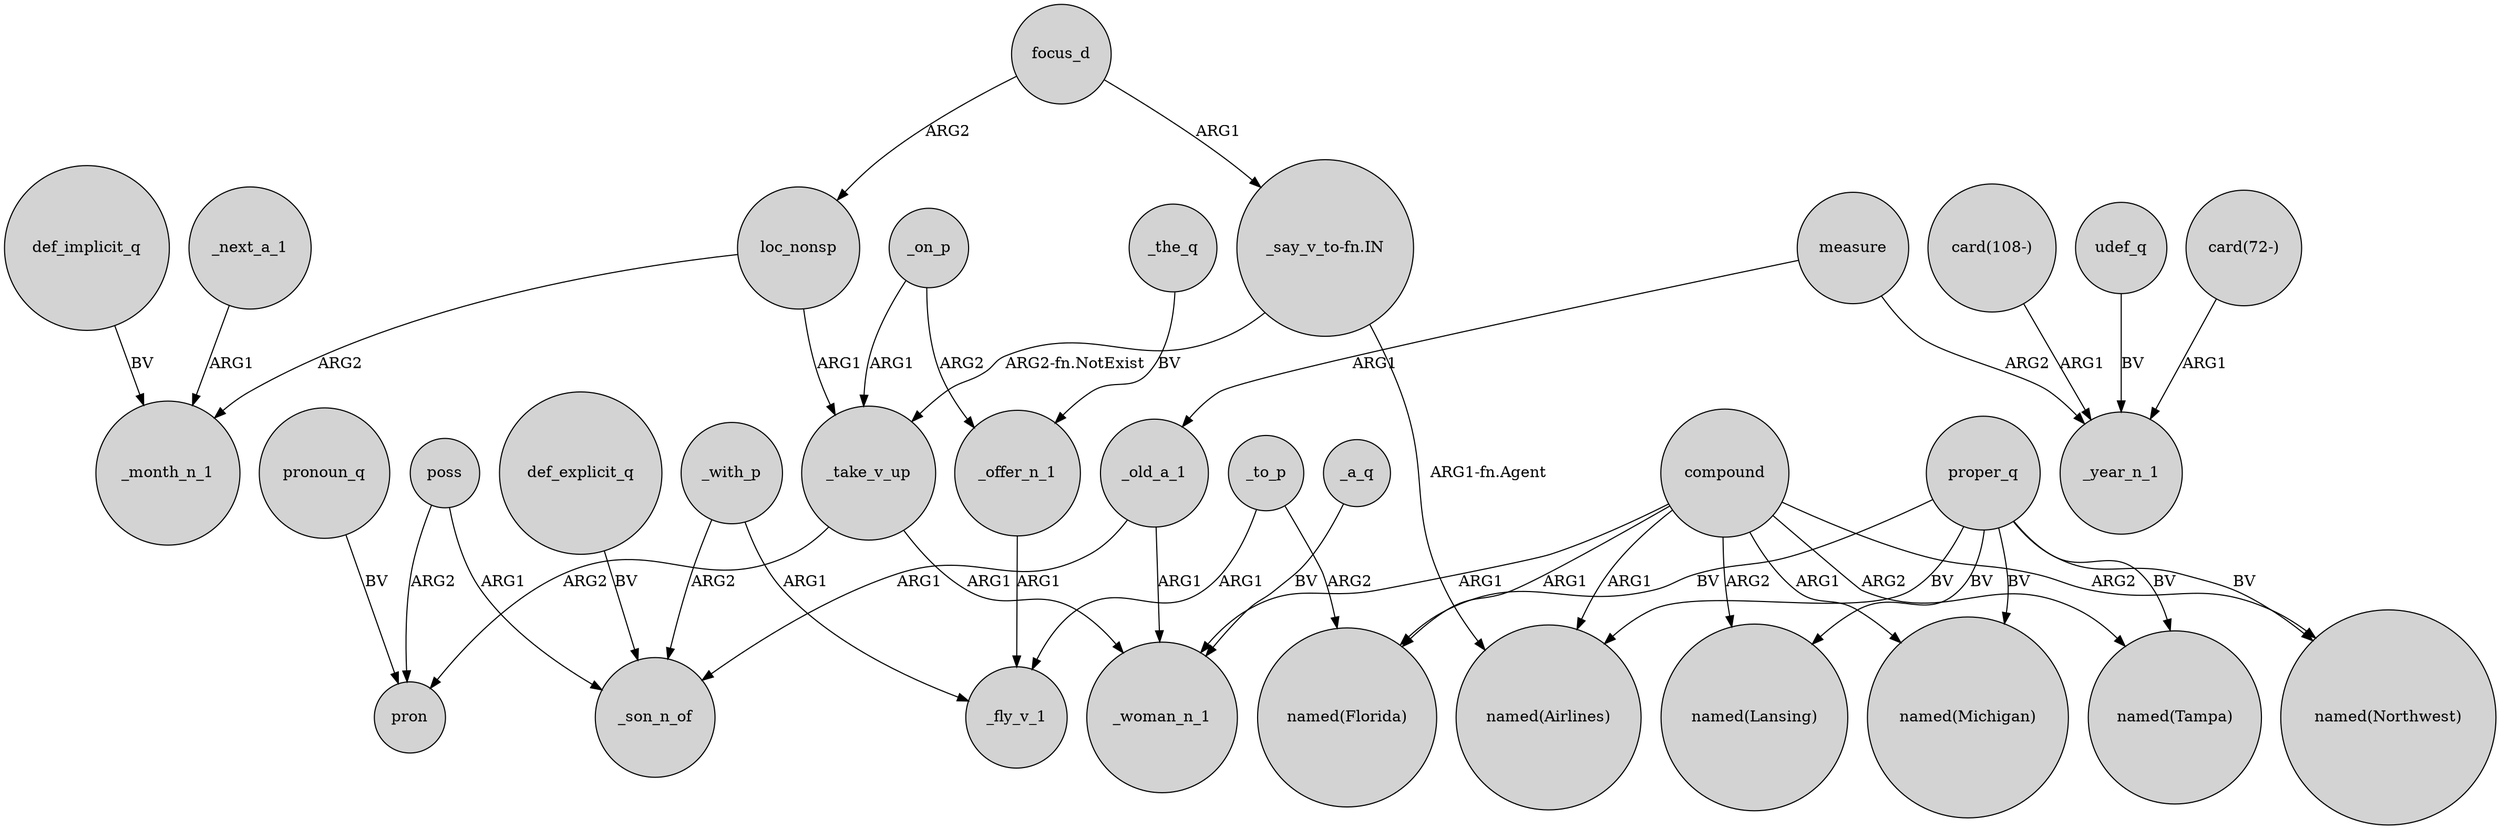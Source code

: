 digraph {
	node [shape=circle style=filled]
	focus_d -> loc_nonsp [label=ARG2]
	"card(108-)" -> _year_n_1 [label=ARG1]
	def_implicit_q -> _month_n_1 [label=BV]
	poss -> _son_n_of [label=ARG1]
	poss -> pron [label=ARG2]
	measure -> _year_n_1 [label=ARG2]
	compound -> "named(Lansing)" [label=ARG2]
	proper_q -> "named(Florida)" [label=BV]
	compound -> "named(Airlines)" [label=ARG1]
	_to_p -> _fly_v_1 [label=ARG1]
	"_say_v_to-fn.IN" -> _take_v_up [label="ARG2-fn.NotExist"]
	_old_a_1 -> _woman_n_1 [label=ARG1]
	measure -> _old_a_1 [label=ARG1]
	_old_a_1 -> _son_n_of [label=ARG1]
	compound -> "named(Tampa)" [label=ARG2]
	_on_p -> _offer_n_1 [label=ARG2]
	pronoun_q -> pron [label=BV]
	_the_q -> _offer_n_1 [label=BV]
	_to_p -> "named(Florida)" [label=ARG2]
	proper_q -> "named(Tampa)" [label=BV]
	proper_q -> "named(Northwest)" [label=BV]
	proper_q -> "named(Michigan)" [label=BV]
	_next_a_1 -> _month_n_1 [label=ARG1]
	proper_q -> "named(Lansing)" [label=BV]
	_on_p -> _take_v_up [label=ARG1]
	_offer_n_1 -> _fly_v_1 [label=ARG1]
	compound -> "named(Michigan)" [label=ARG1]
	compound -> "named(Northwest)" [label=ARG2]
	proper_q -> "named(Airlines)" [label=BV]
	compound -> _woman_n_1 [label=ARG1]
	_with_p -> _fly_v_1 [label=ARG1]
	udef_q -> _year_n_1 [label=BV]
	loc_nonsp -> _take_v_up [label=ARG1]
	def_explicit_q -> _son_n_of [label=BV]
	compound -> "named(Florida)" [label=ARG1]
	_with_p -> _son_n_of [label=ARG2]
	loc_nonsp -> _month_n_1 [label=ARG2]
	"_say_v_to-fn.IN" -> "named(Airlines)" [label="ARG1-fn.Agent"]
	_a_q -> _woman_n_1 [label=BV]
	"card(72-)" -> _year_n_1 [label=ARG1]
	_take_v_up -> _woman_n_1 [label=ARG1]
	_take_v_up -> pron [label=ARG2]
	focus_d -> "_say_v_to-fn.IN" [label=ARG1]
}
